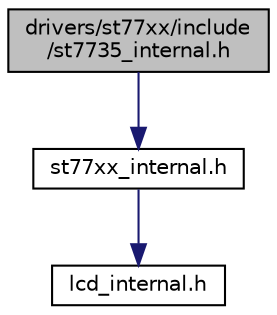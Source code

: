 digraph "drivers/st77xx/include/st7735_internal.h"
{
 // LATEX_PDF_SIZE
  edge [fontname="Helvetica",fontsize="10",labelfontname="Helvetica",labelfontsize="10"];
  node [fontname="Helvetica",fontsize="10",shape=record];
  Node1 [label="drivers/st77xx/include\l/st7735_internal.h",height=0.2,width=0.4,color="black", fillcolor="grey75", style="filled", fontcolor="black",tooltip="Specific internal definitions for the ST7735 controller variant."];
  Node1 -> Node2 [color="midnightblue",fontsize="10",style="solid",fontname="Helvetica"];
  Node2 [label="st77xx_internal.h",height=0.2,width=0.4,color="black", fillcolor="white", style="filled",URL="$st77xx__internal_8h.html",tooltip="Internal definitions that are common for all ST77xx controllers."];
  Node2 -> Node3 [color="midnightblue",fontsize="10",style="solid",fontname="Helvetica"];
  Node3 [label="lcd_internal.h",height=0.2,width=0.4,color="black", fillcolor="white", style="filled",URL="$lcd__internal_8h.html",tooltip="Device driver implementation for the lcd display controller."];
}
